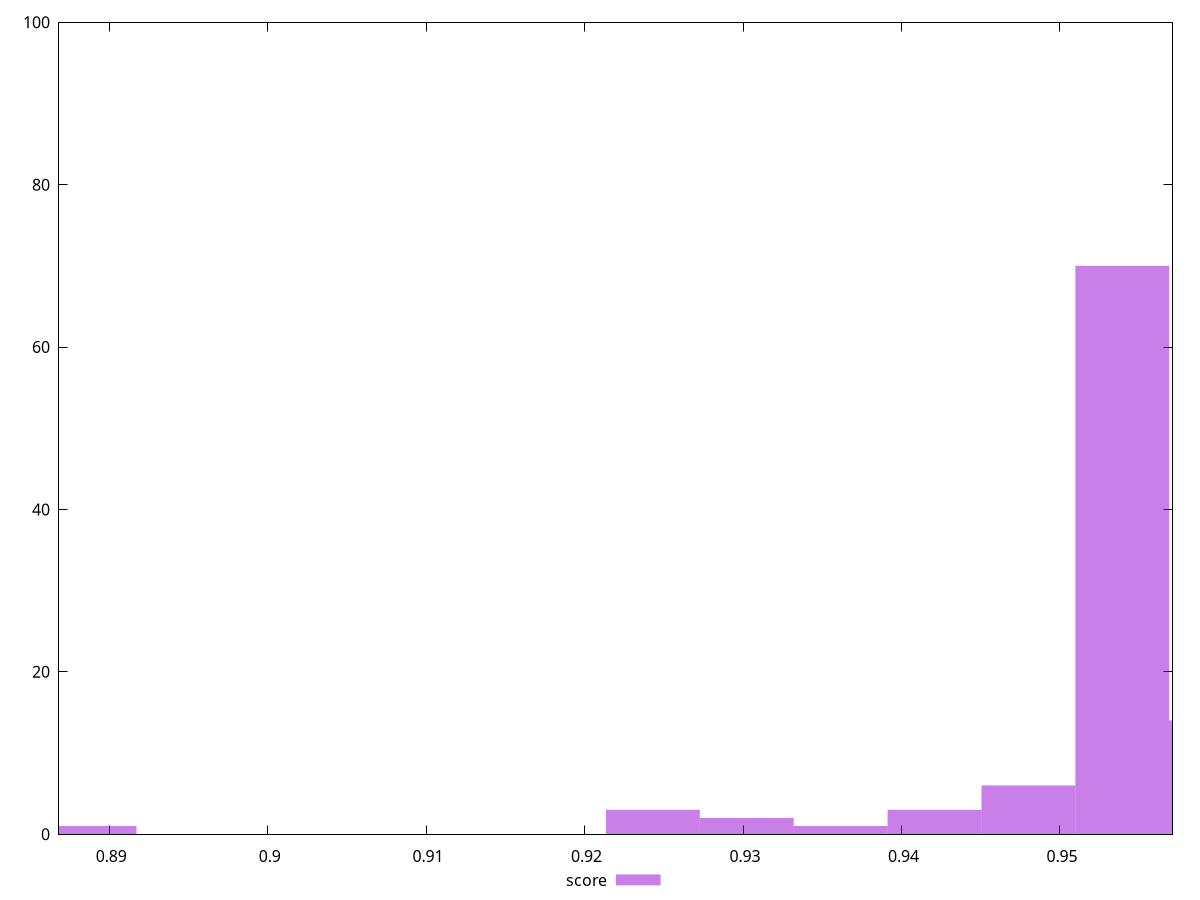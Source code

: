 reset

$score <<EOF
0.8887592776511282 1
0.9539349580122108 70
0.9598600198632184 14
0.9302347106081809 2
0.9480098961612033 6
0.9243096487571733 3
0.9420848343101959 3
0.9361597724591884 1
EOF

set key outside below
set boxwidth 0.005925061851007521
set xrange [0.8868314748722668:0.957102437565996]
set yrange [0:100]
set style fill transparent solid 0.5 noborder
set terminal svg size 640, 490 enhanced background rgb 'white'
set output "report_00007_2020-12-11T15:55:29.892Z/first-contentful-paint/samples/pages/score/histogram.svg"

plot $score title "score" with boxes

reset
